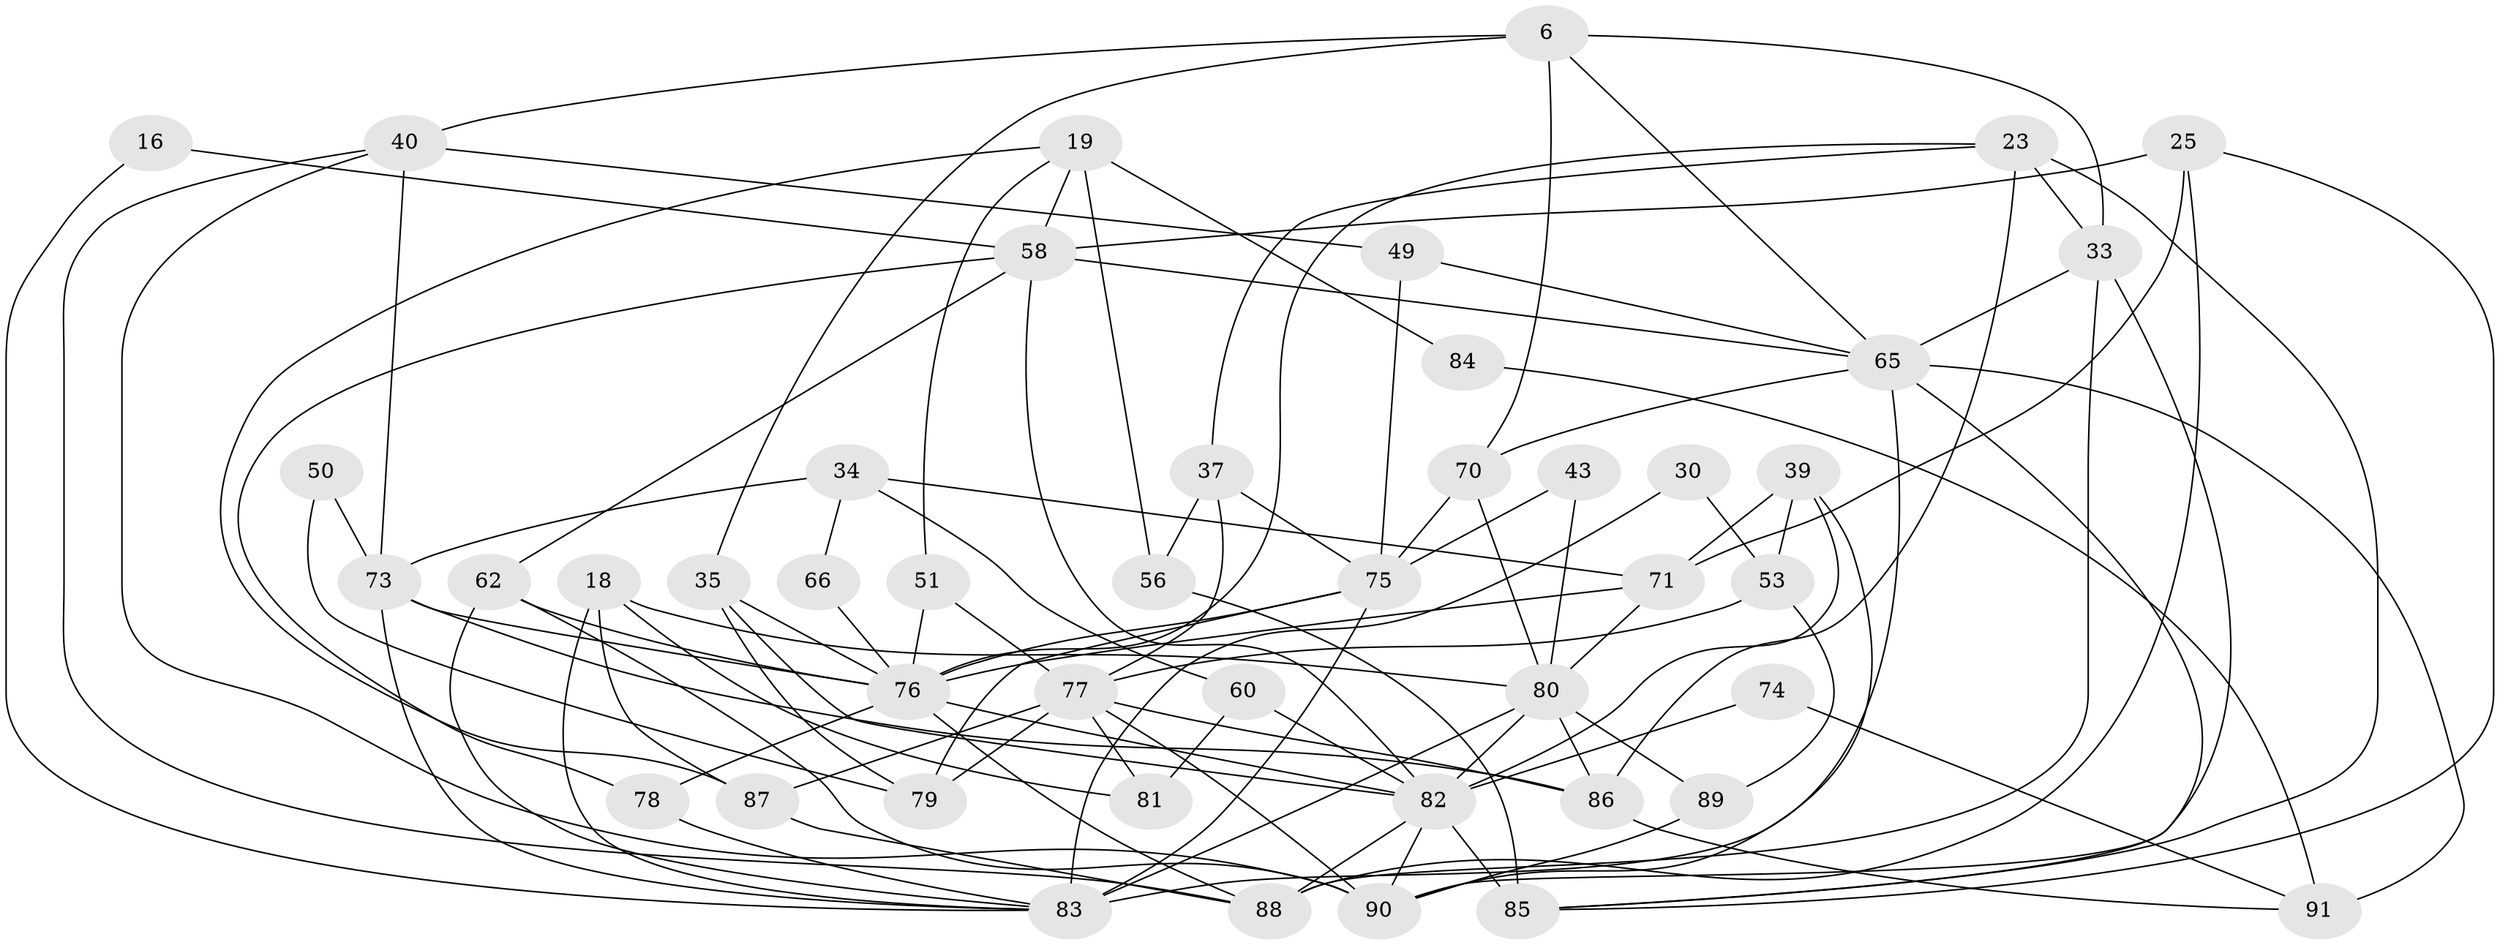 // original degree distribution, {4: 0.23076923076923078, 2: 0.1978021978021978, 5: 0.2087912087912088, 6: 0.12087912087912088, 3: 0.1978021978021978, 7: 0.03296703296703297, 8: 0.01098901098901099}
// Generated by graph-tools (version 1.1) at 2025/51/03/09/25 04:51:38]
// undirected, 45 vertices, 105 edges
graph export_dot {
graph [start="1"]
  node [color=gray90,style=filled];
  6;
  16;
  18;
  19;
  23 [super="+9"];
  25;
  30;
  33 [super="+32+22"];
  34;
  35;
  37;
  39;
  40 [super="+13"];
  43;
  49;
  50;
  51 [super="+38"];
  53 [super="+21"];
  56 [super="+44"];
  58 [super="+52"];
  60;
  62;
  65 [super="+41+8"];
  66;
  70;
  71 [super="+57"];
  73 [super="+59"];
  74;
  75 [super="+61"];
  76 [super="+63+64"];
  77 [super="+4+15+46"];
  78 [super="+68"];
  79;
  80 [super="+42+47"];
  81;
  82 [super="+12+69"];
  83 [super="+36+72"];
  84;
  85 [super="+54"];
  86 [super="+55+67"];
  87 [super="+5+24"];
  88 [super="+27"];
  89;
  90 [super="+17"];
  91;
  6 -- 35;
  6 -- 70;
  6 -- 33;
  6 -- 40;
  6 -- 65;
  16 -- 58;
  16 -- 83;
  18 -- 83 [weight=2];
  18 -- 81;
  18 -- 87;
  18 -- 80;
  19 -- 58;
  19 -- 56 [weight=2];
  19 -- 84;
  19 -- 87;
  19 -- 51;
  23 -- 37 [weight=2];
  23 -- 76;
  23 -- 86 [weight=2];
  23 -- 33 [weight=2];
  23 -- 85;
  25 -- 58;
  25 -- 88;
  25 -- 85;
  25 -- 71;
  30 -- 83;
  30 -- 53;
  33 -- 88 [weight=2];
  33 -- 65;
  33 -- 90;
  34 -- 60;
  34 -- 66;
  34 -- 71;
  34 -- 73;
  35 -- 79;
  35 -- 82 [weight=2];
  35 -- 76;
  37 -- 75;
  37 -- 77;
  37 -- 56;
  39 -- 53 [weight=2];
  39 -- 82;
  39 -- 90;
  39 -- 71;
  40 -- 49;
  40 -- 90 [weight=2];
  40 -- 73 [weight=2];
  40 -- 88;
  43 -- 75;
  43 -- 80;
  49 -- 75;
  49 -- 65;
  50 -- 79;
  50 -- 73;
  51 -- 77 [weight=2];
  51 -- 76;
  53 -- 77;
  53 -- 89;
  56 -- 85 [weight=2];
  58 -- 62 [weight=2];
  58 -- 78;
  58 -- 65;
  58 -- 82;
  60 -- 81;
  60 -- 82 [weight=2];
  62 -- 83;
  62 -- 90;
  62 -- 76;
  65 -- 91;
  65 -- 83 [weight=3];
  65 -- 70;
  65 -- 85;
  66 -- 76;
  70 -- 75;
  70 -- 80;
  71 -- 80;
  71 -- 76;
  73 -- 86;
  73 -- 76 [weight=2];
  73 -- 83;
  74 -- 91;
  74 -- 82;
  75 -- 79 [weight=2];
  75 -- 76;
  75 -- 83;
  76 -- 82;
  76 -- 88;
  76 -- 78;
  77 -- 87 [weight=2];
  77 -- 90 [weight=3];
  77 -- 86 [weight=2];
  77 -- 81;
  77 -- 79;
  78 -- 83;
  80 -- 89 [weight=2];
  80 -- 83 [weight=3];
  80 -- 82 [weight=4];
  80 -- 86;
  82 -- 85 [weight=2];
  82 -- 90;
  82 -- 88 [weight=2];
  84 -- 91;
  86 -- 91;
  87 -- 88;
  89 -- 90;
}
